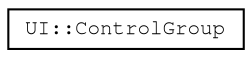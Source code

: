 digraph "Graphical Class Hierarchy"
{
 // LATEX_PDF_SIZE
  edge [fontname="FreeMono",fontsize="10",labelfontname="FreeMono",labelfontsize="10"];
  node [fontname="FreeMono",fontsize="10",shape=record];
  rankdir="LR";
  Node0 [label="UI::ControlGroup",height=0.2,width=0.4,color="black", fillcolor="white", style="filled",URL="$class_u_i_1_1_control_group.html",tooltip=" "];
}
